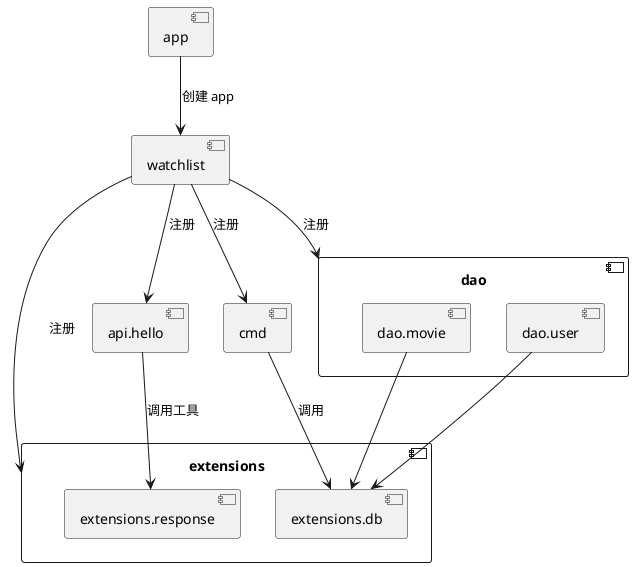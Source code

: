 @startuml

component app
component watchlist
component cmd

component api.hello

component extensions {
    component extensions.db
    component extensions.response
}

component dao {
    component dao.user
    component dao.movie
}

app --> watchlist : 创建 app


watchlist --> cmd : 注册
cmd --> extensions.db : 调用

watchlist --> extensions : 注册

watchlist --> api.hello: 注册
api.hello --> extensions.response: 调用工具

watchlist --> dao : 注册
dao.user --> extensions.db
dao.movie --> extensions.db


@enduml